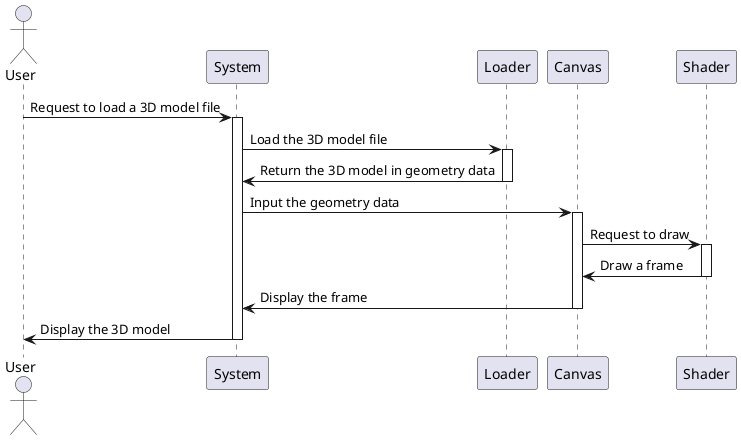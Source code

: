 @startuml display
actor User as u
participant System as s
participant Loader as l
participant Canvas as c
participant Shader as sh

u -> s: Request to load a 3D model file
activate s
s -> l: Load the 3D model file
activate l
l -> s: Return the 3D model in geometry data
deactivate l
s -> c: Input the geometry data
activate c
c -> sh: Request to draw
activate sh
sh -> c: Draw a frame
deactivate sh
c -> s: Display the frame
deactivate c
s -> u: Display the 3D model
deactivate s
@enduml
